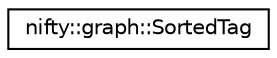 digraph "Graphical Class Hierarchy"
{
  edge [fontname="Helvetica",fontsize="10",labelfontname="Helvetica",labelfontsize="10"];
  node [fontname="Helvetica",fontsize="10",shape=record];
  rankdir="LR";
  Node1 [label="nifty::graph::SortedTag",height=0.2,width=0.4,color="black", fillcolor="white", style="filled",URL="$structnifty_1_1graph_1_1SortedTag.html"];
}

